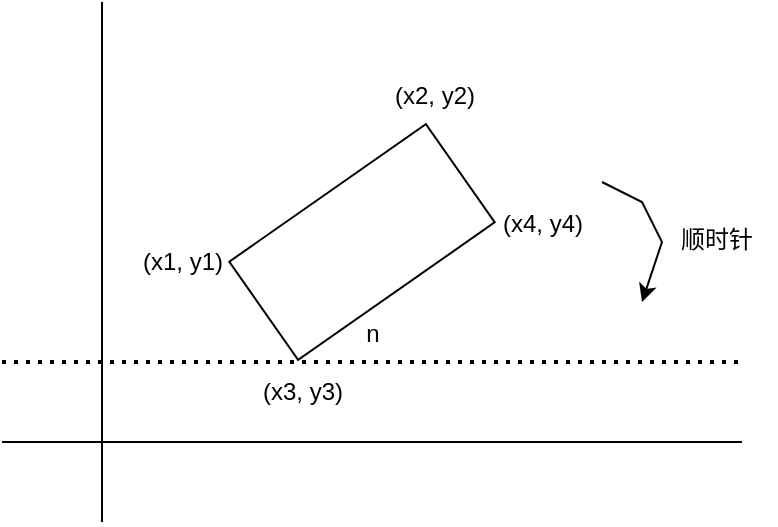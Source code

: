 <mxfile version="21.5.1" type="device">
  <diagram name="第 1 页" id="I71xqybO2e8P9IO45iwB">
    <mxGraphModel dx="714" dy="552" grid="1" gridSize="10" guides="1" tooltips="1" connect="1" arrows="1" fold="1" page="1" pageScale="1" pageWidth="827" pageHeight="1169" math="0" shadow="0">
      <root>
        <mxCell id="0" />
        <mxCell id="1" parent="0" />
        <mxCell id="DBnUYjbibgvqKTXNElcq-3" value="" style="endArrow=none;html=1;rounded=0;" edge="1" parent="1">
          <mxGeometry width="50" height="50" relative="1" as="geometry">
            <mxPoint x="320" y="350" as="sourcePoint" />
            <mxPoint x="690" y="350" as="targetPoint" />
          </mxGeometry>
        </mxCell>
        <mxCell id="DBnUYjbibgvqKTXNElcq-4" value="" style="endArrow=none;html=1;rounded=0;" edge="1" parent="1">
          <mxGeometry width="50" height="50" relative="1" as="geometry">
            <mxPoint x="370" y="390" as="sourcePoint" />
            <mxPoint x="370" y="130" as="targetPoint" />
          </mxGeometry>
        </mxCell>
        <mxCell id="DBnUYjbibgvqKTXNElcq-13" value="" style="rounded=0;whiteSpace=wrap;html=1;direction=south;rotation=55;" vertex="1" parent="1">
          <mxGeometry x="470" y="190" width="60" height="120" as="geometry" />
        </mxCell>
        <mxCell id="DBnUYjbibgvqKTXNElcq-14" value="(x2, y2)" style="text;html=1;align=center;verticalAlign=middle;resizable=0;points=[];autosize=1;strokeColor=none;fillColor=none;" vertex="1" parent="1">
          <mxGeometry x="506" y="162" width="60" height="30" as="geometry" />
        </mxCell>
        <mxCell id="DBnUYjbibgvqKTXNElcq-15" value="(x4, y4)" style="text;html=1;align=center;verticalAlign=middle;resizable=0;points=[];autosize=1;strokeColor=none;fillColor=none;" vertex="1" parent="1">
          <mxGeometry x="560" y="226" width="60" height="30" as="geometry" />
        </mxCell>
        <mxCell id="DBnUYjbibgvqKTXNElcq-16" value="(x3, y3)" style="text;html=1;align=center;verticalAlign=middle;resizable=0;points=[];autosize=1;strokeColor=none;fillColor=none;" vertex="1" parent="1">
          <mxGeometry x="440" y="310" width="60" height="30" as="geometry" />
        </mxCell>
        <mxCell id="DBnUYjbibgvqKTXNElcq-17" value="(x1, y1)" style="text;html=1;align=center;verticalAlign=middle;resizable=0;points=[];autosize=1;strokeColor=none;fillColor=none;" vertex="1" parent="1">
          <mxGeometry x="380" y="245" width="60" height="30" as="geometry" />
        </mxCell>
        <mxCell id="DBnUYjbibgvqKTXNElcq-18" value="" style="endArrow=none;html=1;strokeWidth=2;rounded=0;dashed=1;dashPattern=1 2;" edge="1" parent="1">
          <mxGeometry width="50" height="50" relative="1" as="geometry">
            <mxPoint x="320" y="310" as="sourcePoint" />
            <mxPoint x="690" y="310" as="targetPoint" />
          </mxGeometry>
        </mxCell>
        <mxCell id="DBnUYjbibgvqKTXNElcq-20" value="" style="endArrow=classic;html=1;rounded=0;" edge="1" parent="1">
          <mxGeometry width="50" height="50" relative="1" as="geometry">
            <mxPoint x="620" y="220" as="sourcePoint" />
            <mxPoint x="640" y="280" as="targetPoint" />
            <Array as="points">
              <mxPoint x="640" y="230" />
              <mxPoint x="650" y="250" />
            </Array>
          </mxGeometry>
        </mxCell>
        <mxCell id="DBnUYjbibgvqKTXNElcq-21" value="顺时针" style="text;html=1;align=center;verticalAlign=middle;resizable=0;points=[];autosize=1;strokeColor=none;fillColor=none;" vertex="1" parent="1">
          <mxGeometry x="647" y="234" width="60" height="30" as="geometry" />
        </mxCell>
        <mxCell id="DBnUYjbibgvqKTXNElcq-22" value="n" style="text;html=1;align=center;verticalAlign=middle;resizable=0;points=[];autosize=1;strokeColor=none;fillColor=none;" vertex="1" parent="1">
          <mxGeometry x="490" y="281" width="30" height="30" as="geometry" />
        </mxCell>
      </root>
    </mxGraphModel>
  </diagram>
</mxfile>
